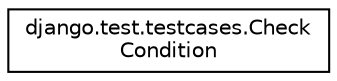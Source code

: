 digraph "Graphical Class Hierarchy"
{
 // LATEX_PDF_SIZE
  edge [fontname="Helvetica",fontsize="10",labelfontname="Helvetica",labelfontsize="10"];
  node [fontname="Helvetica",fontsize="10",shape=record];
  rankdir="LR";
  Node0 [label="django.test.testcases.Check\lCondition",height=0.2,width=0.4,color="black", fillcolor="white", style="filled",URL="$classdjango_1_1test_1_1testcases_1_1_check_condition.html",tooltip=" "];
}
